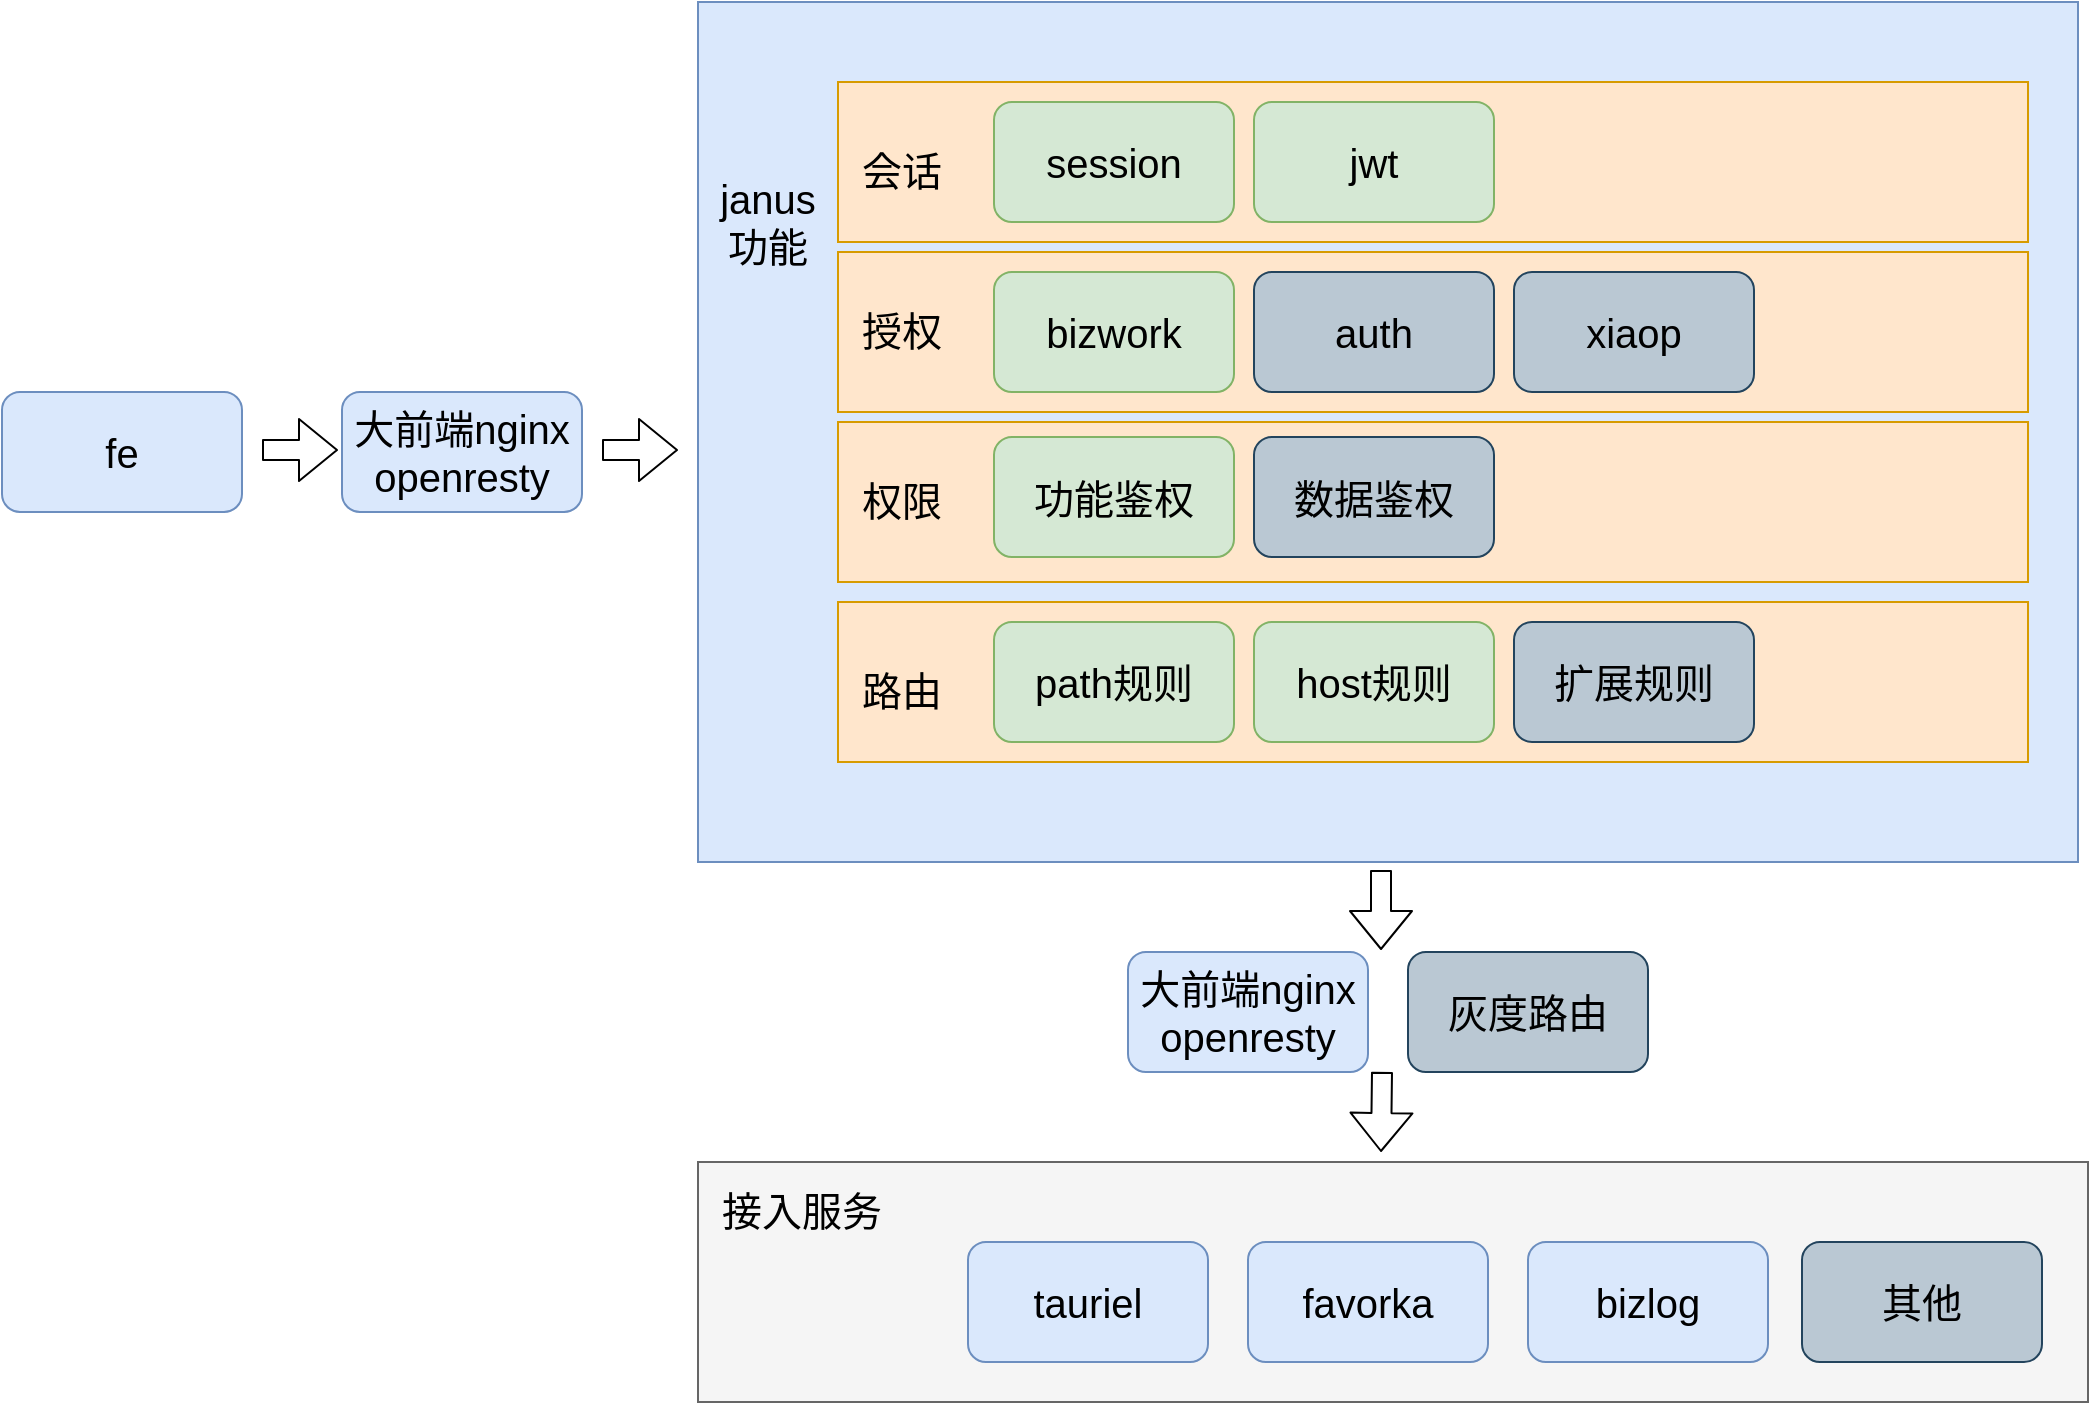 <mxfile version="10.5.1" type="github"><diagram id="jvLWZokUXWtVQU5Z0_VY" name="Page-1"><mxGraphModel dx="2220" dy="763" grid="1" gridSize="10" guides="1" tooltips="1" connect="1" arrows="1" fold="1" page="1" pageScale="1" pageWidth="826" pageHeight="1169" math="0" shadow="0"><root><mxCell id="0"/><mxCell id="1" parent="0"/><mxCell id="lB9WR78rVij-xdUNf1il-41" value="" style="rounded=0;whiteSpace=wrap;html=1;fillColor=#f5f5f5;strokeColor=#666666;fontColor=#333333;glass=0;comic=0;" vertex="1" parent="1"><mxGeometry x="38" y="730" width="695" height="120" as="geometry"/></mxCell><mxCell id="lB9WR78rVij-xdUNf1il-1" value="&lt;font style=&quot;font-size: 20px&quot;&gt;fe&lt;/font&gt;" style="rounded=1;whiteSpace=wrap;html=1;fillColor=#dae8fc;strokeColor=#6c8ebf;" vertex="1" parent="1"><mxGeometry x="-310" y="345" width="120" height="60" as="geometry"/></mxCell><mxCell id="lB9WR78rVij-xdUNf1il-3" value="&lt;font style=&quot;font-size: 20px&quot;&gt;tauriel&lt;/font&gt;" style="rounded=1;whiteSpace=wrap;html=1;fillColor=#dae8fc;strokeColor=#6c8ebf;" vertex="1" parent="1"><mxGeometry x="173" y="770" width="120" height="60" as="geometry"/></mxCell><mxCell id="lB9WR78rVij-xdUNf1il-4" value="&lt;font style=&quot;font-size: 20px&quot;&gt;favorka&lt;/font&gt;" style="rounded=1;whiteSpace=wrap;html=1;fillColor=#dae8fc;strokeColor=#6c8ebf;" vertex="1" parent="1"><mxGeometry x="313" y="770" width="120" height="60" as="geometry"/></mxCell><mxCell id="lB9WR78rVij-xdUNf1il-5" value="&lt;font style=&quot;font-size: 20px&quot;&gt;bizlog&lt;/font&gt;" style="rounded=1;whiteSpace=wrap;html=1;fillColor=#dae8fc;strokeColor=#6c8ebf;" vertex="1" parent="1"><mxGeometry x="453" y="770" width="120" height="60" as="geometry"/></mxCell><mxCell id="lB9WR78rVij-xdUNf1il-12" value="" style="rounded=0;whiteSpace=wrap;html=1;fillColor=#dae8fc;strokeColor=#6c8ebf;" vertex="1" parent="1"><mxGeometry x="38" y="150" width="690" height="430" as="geometry"/></mxCell><mxCell id="lB9WR78rVij-xdUNf1il-17" value="&lt;font style=&quot;font-size: 20px&quot;&gt;janus&lt;br&gt;功能&lt;br&gt;&lt;/font&gt;" style="text;html=1;strokeColor=none;fillColor=none;align=center;verticalAlign=middle;whiteSpace=wrap;rounded=0;" vertex="1" parent="1"><mxGeometry x="38" y="245" width="70" height="30" as="geometry"/></mxCell><mxCell id="lB9WR78rVij-xdUNf1il-24" value="" style="rounded=0;whiteSpace=wrap;html=1;fillColor=#ffe6cc;strokeColor=#d79b00;" vertex="1" parent="1"><mxGeometry x="108" y="190" width="595" height="80" as="geometry"/></mxCell><mxCell id="lB9WR78rVij-xdUNf1il-28" value="&lt;span style=&quot;font-size: 20px&quot;&gt;session&lt;/span&gt;" style="rounded=1;whiteSpace=wrap;html=1;fillColor=#d5e8d4;strokeColor=#82b366;" vertex="1" parent="1"><mxGeometry x="186" y="200" width="120" height="60" as="geometry"/></mxCell><mxCell id="lB9WR78rVij-xdUNf1il-29" value="" style="rounded=0;whiteSpace=wrap;html=1;fillColor=#ffe6cc;strokeColor=#d79b00;" vertex="1" parent="1"><mxGeometry x="108" y="275" width="595" height="80" as="geometry"/></mxCell><mxCell id="lB9WR78rVij-xdUNf1il-30" value="" style="rounded=0;whiteSpace=wrap;html=1;fillColor=#ffe6cc;strokeColor=#d79b00;" vertex="1" parent="1"><mxGeometry x="108" y="360" width="595" height="80" as="geometry"/></mxCell><mxCell id="lB9WR78rVij-xdUNf1il-31" value="&lt;font style=&quot;font-size: 20px&quot;&gt;bizwork&lt;/font&gt;" style="rounded=1;whiteSpace=wrap;html=1;fillColor=#d5e8d4;strokeColor=#82b366;" vertex="1" parent="1"><mxGeometry x="186" y="285" width="120" height="60" as="geometry"/></mxCell><mxCell id="lB9WR78rVij-xdUNf1il-32" value="&lt;span style=&quot;font-size: 20px&quot;&gt;功能鉴权&lt;/span&gt;" style="rounded=1;whiteSpace=wrap;html=1;fillColor=#d5e8d4;strokeColor=#82b366;" vertex="1" parent="1"><mxGeometry x="186" y="367.5" width="120" height="60" as="geometry"/></mxCell><mxCell id="lB9WR78rVij-xdUNf1il-33" value="&lt;span style=&quot;font-size: 20px&quot;&gt;jwt&lt;/span&gt;" style="rounded=1;whiteSpace=wrap;html=1;fillColor=#d5e8d4;strokeColor=#82b366;" vertex="1" parent="1"><mxGeometry x="316" y="200" width="120" height="60" as="geometry"/></mxCell><mxCell id="lB9WR78rVij-xdUNf1il-34" value="&lt;span style=&quot;font-size: 20px&quot;&gt;数据鉴权&lt;/span&gt;" style="rounded=1;whiteSpace=wrap;html=1;fillColor=#bac8d3;strokeColor=#23445d;" vertex="1" parent="1"><mxGeometry x="316" y="367.5" width="120" height="60" as="geometry"/></mxCell><mxCell id="lB9WR78rVij-xdUNf1il-35" value="" style="rounded=0;whiteSpace=wrap;html=1;fillColor=#ffe6cc;strokeColor=#d79b00;" vertex="1" parent="1"><mxGeometry x="108" y="450" width="595" height="80" as="geometry"/></mxCell><mxCell id="lB9WR78rVij-xdUNf1il-36" value="&lt;span style=&quot;font-size: 20px&quot;&gt;path规则&lt;/span&gt;" style="rounded=1;whiteSpace=wrap;html=1;fillColor=#d5e8d4;strokeColor=#82b366;" vertex="1" parent="1"><mxGeometry x="186" y="460" width="120" height="60" as="geometry"/></mxCell><mxCell id="lB9WR78rVij-xdUNf1il-37" value="&lt;span style=&quot;font-size: 20px&quot;&gt;host规则&lt;/span&gt;" style="rounded=1;whiteSpace=wrap;html=1;fillColor=#d5e8d4;strokeColor=#82b366;" vertex="1" parent="1"><mxGeometry x="316" y="460" width="120" height="60" as="geometry"/></mxCell><mxCell id="lB9WR78rVij-xdUNf1il-38" value="&lt;font style=&quot;font-size: 20px&quot;&gt;auth&lt;/font&gt;" style="rounded=1;whiteSpace=wrap;html=1;fillColor=#bac8d3;strokeColor=#23445d;" vertex="1" parent="1"><mxGeometry x="316" y="285" width="120" height="60" as="geometry"/></mxCell><mxCell id="lB9WR78rVij-xdUNf1il-39" value="&lt;font style=&quot;font-size: 20px&quot;&gt;xiaop&lt;/font&gt;" style="rounded=1;whiteSpace=wrap;html=1;fillColor=#bac8d3;strokeColor=#23445d;" vertex="1" parent="1"><mxGeometry x="446" y="285" width="120" height="60" as="geometry"/></mxCell><mxCell id="lB9WR78rVij-xdUNf1il-40" value="&lt;font style=&quot;font-size: 20px&quot;&gt;授权&lt;/font&gt;" style="text;html=1;resizable=0;points=[];autosize=1;align=left;verticalAlign=top;spacingTop=-4;" vertex="1" parent="1"><mxGeometry x="118" y="300" width="60" height="20" as="geometry"/></mxCell><mxCell id="lB9WR78rVij-xdUNf1il-42" value="&lt;font style=&quot;font-size: 20px&quot;&gt;接入服务&lt;/font&gt;" style="text;html=1;resizable=0;points=[];autosize=1;align=left;verticalAlign=top;spacingTop=-4;" vertex="1" parent="1"><mxGeometry x="48" y="740" width="100" height="20" as="geometry"/></mxCell><mxCell id="lB9WR78rVij-xdUNf1il-43" value="" style="shape=flexArrow;endArrow=classic;html=1;" edge="1" parent="1"><mxGeometry width="50" height="50" relative="1" as="geometry"><mxPoint x="-180" y="374" as="sourcePoint"/><mxPoint x="-142" y="374" as="targetPoint"/></mxGeometry></mxCell><mxCell id="lB9WR78rVij-xdUNf1il-44" value="" style="shape=flexArrow;endArrow=classic;html=1;" edge="1" parent="1"><mxGeometry width="50" height="50" relative="1" as="geometry"><mxPoint x="380" y="685" as="sourcePoint"/><mxPoint x="379.5" y="725" as="targetPoint"/></mxGeometry></mxCell><mxCell id="lB9WR78rVij-xdUNf1il-45" value="&lt;span style=&quot;font-size: 20px&quot;&gt;扩展规则&lt;/span&gt;" style="rounded=1;whiteSpace=wrap;html=1;fillColor=#bac8d3;strokeColor=#23445d;" vertex="1" parent="1"><mxGeometry x="446" y="460" width="120" height="60" as="geometry"/></mxCell><mxCell id="lB9WR78rVij-xdUNf1il-46" value="&lt;font style=&quot;font-size: 20px&quot;&gt;路由&lt;/font&gt;" style="text;html=1;resizable=0;points=[];autosize=1;align=left;verticalAlign=top;spacingTop=-4;" vertex="1" parent="1"><mxGeometry x="118" y="480" width="60" height="20" as="geometry"/></mxCell><mxCell id="lB9WR78rVij-xdUNf1il-47" value="&lt;span style=&quot;font-size: 20px&quot;&gt;权限&lt;/span&gt;" style="text;html=1;resizable=0;points=[];autosize=1;align=left;verticalAlign=top;spacingTop=-4;" vertex="1" parent="1"><mxGeometry x="118" y="385" width="60" height="20" as="geometry"/></mxCell><mxCell id="lB9WR78rVij-xdUNf1il-48" value="&lt;span style=&quot;font-size: 20px&quot;&gt;会话&lt;/span&gt;" style="text;html=1;resizable=0;points=[];autosize=1;align=left;verticalAlign=top;spacingTop=-4;" vertex="1" parent="1"><mxGeometry x="118" y="220" width="60" height="20" as="geometry"/></mxCell><mxCell id="lB9WR78rVij-xdUNf1il-49" value="&lt;font style=&quot;font-size: 20px&quot;&gt;大前端nginx&lt;br&gt;openresty&lt;br&gt;&lt;/font&gt;" style="rounded=1;whiteSpace=wrap;html=1;fillColor=#dae8fc;strokeColor=#6c8ebf;" vertex="1" parent="1"><mxGeometry x="-140" y="345" width="120" height="60" as="geometry"/></mxCell><mxCell id="lB9WR78rVij-xdUNf1il-51" value="&lt;font style=&quot;font-size: 20px&quot;&gt;大前端nginx&lt;br&gt;openresty&lt;br&gt;&lt;/font&gt;" style="rounded=1;whiteSpace=wrap;html=1;fillColor=#dae8fc;strokeColor=#6c8ebf;" vertex="1" parent="1"><mxGeometry x="253" y="625" width="120" height="60" as="geometry"/></mxCell><mxCell id="lB9WR78rVij-xdUNf1il-52" value="" style="shape=flexArrow;endArrow=classic;html=1;" edge="1" parent="1"><mxGeometry width="50" height="50" relative="1" as="geometry"><mxPoint x="379.5" y="584" as="sourcePoint"/><mxPoint x="379.5" y="624" as="targetPoint"/></mxGeometry></mxCell><mxCell id="lB9WR78rVij-xdUNf1il-55" value="" style="shape=flexArrow;endArrow=classic;html=1;" edge="1" parent="1"><mxGeometry width="50" height="50" relative="1" as="geometry"><mxPoint x="-10" y="374" as="sourcePoint"/><mxPoint x="28" y="374" as="targetPoint"/></mxGeometry></mxCell><mxCell id="lB9WR78rVij-xdUNf1il-58" value="&lt;span style=&quot;font-size: 20px&quot;&gt;其他&lt;/span&gt;" style="rounded=1;whiteSpace=wrap;html=1;fillColor=#bac8d3;strokeColor=#23445d;" vertex="1" parent="1"><mxGeometry x="590" y="770" width="120" height="60" as="geometry"/></mxCell><mxCell id="lB9WR78rVij-xdUNf1il-63" value="&lt;font style=&quot;font-size: 20px&quot;&gt;灰度路由&lt;br&gt;&lt;/font&gt;" style="rounded=1;whiteSpace=wrap;html=1;fillColor=#bac8d3;strokeColor=#23445d;" vertex="1" parent="1"><mxGeometry x="393" y="625" width="120" height="60" as="geometry"/></mxCell></root></mxGraphModel></diagram></mxfile>